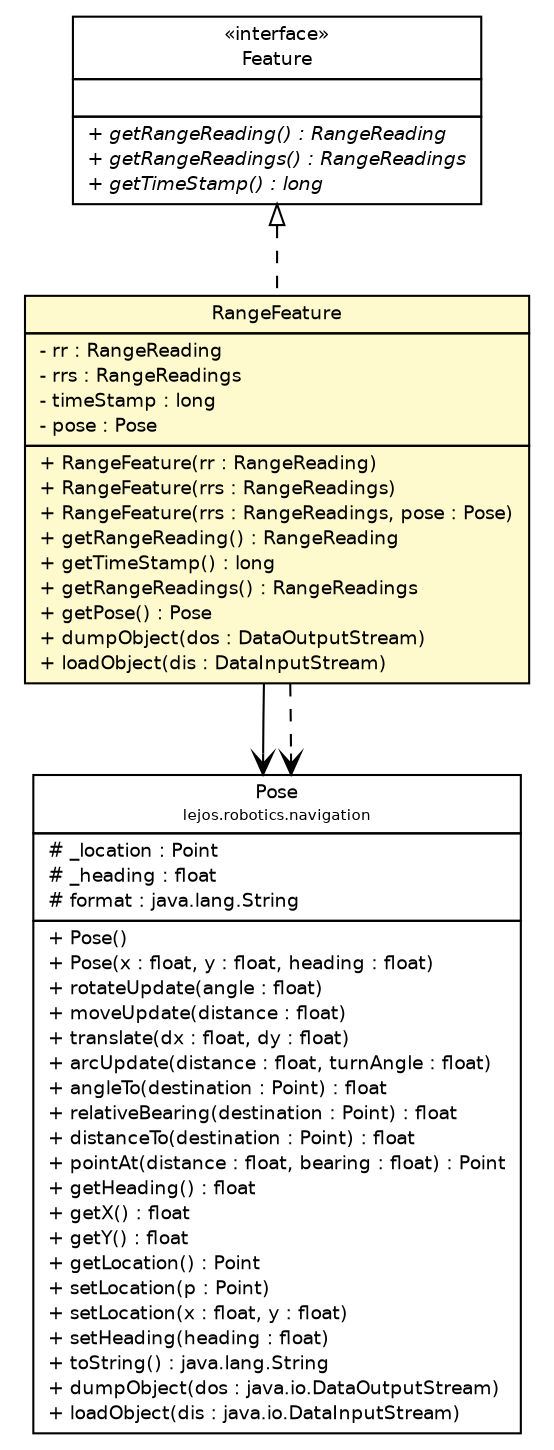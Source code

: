 #!/usr/local/bin/dot
#
# Class diagram 
# Generated by UMLGraph version R5_6-24-gf6e263 (http://www.umlgraph.org/)
#

digraph G {
	edge [fontname="Helvetica",fontsize=10,labelfontname="Helvetica",labelfontsize=10];
	node [fontname="Helvetica",fontsize=10,shape=plaintext];
	nodesep=0.25;
	ranksep=0.5;
	// lejos.robotics.navigation.Pose
	c3402 [label=<<table title="lejos.robotics.navigation.Pose" border="0" cellborder="1" cellspacing="0" cellpadding="2" port="p" href="../navigation/Pose.html">
		<tr><td><table border="0" cellspacing="0" cellpadding="1">
<tr><td align="center" balign="center"> Pose </td></tr>
<tr><td align="center" balign="center"><font point-size="7.0"> lejos.robotics.navigation </font></td></tr>
		</table></td></tr>
		<tr><td><table border="0" cellspacing="0" cellpadding="1">
<tr><td align="left" balign="left"> # _location : Point </td></tr>
<tr><td align="left" balign="left"> # _heading : float </td></tr>
<tr><td align="left" balign="left"> # format : java.lang.String </td></tr>
		</table></td></tr>
		<tr><td><table border="0" cellspacing="0" cellpadding="1">
<tr><td align="left" balign="left"> + Pose() </td></tr>
<tr><td align="left" balign="left"> + Pose(x : float, y : float, heading : float) </td></tr>
<tr><td align="left" balign="left"> + rotateUpdate(angle : float) </td></tr>
<tr><td align="left" balign="left"> + moveUpdate(distance : float) </td></tr>
<tr><td align="left" balign="left"> + translate(dx : float, dy : float) </td></tr>
<tr><td align="left" balign="left"> + arcUpdate(distance : float, turnAngle : float) </td></tr>
<tr><td align="left" balign="left"> + angleTo(destination : Point) : float </td></tr>
<tr><td align="left" balign="left"> + relativeBearing(destination : Point) : float </td></tr>
<tr><td align="left" balign="left"> + distanceTo(destination : Point) : float </td></tr>
<tr><td align="left" balign="left"> + pointAt(distance : float, bearing : float) : Point </td></tr>
<tr><td align="left" balign="left"> + getHeading() : float </td></tr>
<tr><td align="left" balign="left"> + getX() : float </td></tr>
<tr><td align="left" balign="left"> + getY() : float </td></tr>
<tr><td align="left" balign="left"> + getLocation() : Point </td></tr>
<tr><td align="left" balign="left"> + setLocation(p : Point) </td></tr>
<tr><td align="left" balign="left"> + setLocation(x : float, y : float) </td></tr>
<tr><td align="left" balign="left"> + setHeading(heading : float) </td></tr>
<tr><td align="left" balign="left"> + toString() : java.lang.String </td></tr>
<tr><td align="left" balign="left"> + dumpObject(dos : java.io.DataOutputStream) </td></tr>
<tr><td align="left" balign="left"> + loadObject(dis : java.io.DataInputStream) </td></tr>
		</table></td></tr>
		</table>>, URL="../navigation/Pose.html", fontname="Helvetica", fontcolor="black", fontsize=9.0];
	// lejos.robotics.objectdetection.Feature
	c3406 [label=<<table title="lejos.robotics.objectdetection.Feature" border="0" cellborder="1" cellspacing="0" cellpadding="2" port="p" href="./Feature.html">
		<tr><td><table border="0" cellspacing="0" cellpadding="1">
<tr><td align="center" balign="center"> &#171;interface&#187; </td></tr>
<tr><td align="center" balign="center"> Feature </td></tr>
		</table></td></tr>
		<tr><td><table border="0" cellspacing="0" cellpadding="1">
<tr><td align="left" balign="left">  </td></tr>
		</table></td></tr>
		<tr><td><table border="0" cellspacing="0" cellpadding="1">
<tr><td align="left" balign="left"><font face="Helvetica-Oblique" point-size="9.0"> + getRangeReading() : RangeReading </font></td></tr>
<tr><td align="left" balign="left"><font face="Helvetica-Oblique" point-size="9.0"> + getRangeReadings() : RangeReadings </font></td></tr>
<tr><td align="left" balign="left"><font face="Helvetica-Oblique" point-size="9.0"> + getTimeStamp() : long </font></td></tr>
		</table></td></tr>
		</table>>, URL="./Feature.html", fontname="Helvetica", fontcolor="black", fontsize=9.0];
	// lejos.robotics.objectdetection.RangeFeature
	c3413 [label=<<table title="lejos.robotics.objectdetection.RangeFeature" border="0" cellborder="1" cellspacing="0" cellpadding="2" port="p" bgcolor="lemonChiffon" href="./RangeFeature.html">
		<tr><td><table border="0" cellspacing="0" cellpadding="1">
<tr><td align="center" balign="center"> RangeFeature </td></tr>
		</table></td></tr>
		<tr><td><table border="0" cellspacing="0" cellpadding="1">
<tr><td align="left" balign="left"> - rr : RangeReading </td></tr>
<tr><td align="left" balign="left"> - rrs : RangeReadings </td></tr>
<tr><td align="left" balign="left"> - timeStamp : long </td></tr>
<tr><td align="left" balign="left"> - pose : Pose </td></tr>
		</table></td></tr>
		<tr><td><table border="0" cellspacing="0" cellpadding="1">
<tr><td align="left" balign="left"> + RangeFeature(rr : RangeReading) </td></tr>
<tr><td align="left" balign="left"> + RangeFeature(rrs : RangeReadings) </td></tr>
<tr><td align="left" balign="left"> + RangeFeature(rrs : RangeReadings, pose : Pose) </td></tr>
<tr><td align="left" balign="left"> + getRangeReading() : RangeReading </td></tr>
<tr><td align="left" balign="left"> + getTimeStamp() : long </td></tr>
<tr><td align="left" balign="left"> + getRangeReadings() : RangeReadings </td></tr>
<tr><td align="left" balign="left"> + getPose() : Pose </td></tr>
<tr><td align="left" balign="left"> + dumpObject(dos : DataOutputStream) </td></tr>
<tr><td align="left" balign="left"> + loadObject(dis : DataInputStream) </td></tr>
		</table></td></tr>
		</table>>, URL="./RangeFeature.html", fontname="Helvetica", fontcolor="black", fontsize=9.0];
	//lejos.robotics.objectdetection.RangeFeature implements lejos.robotics.objectdetection.Feature
	c3406:p -> c3413:p [dir=back,arrowtail=empty,style=dashed];
	// lejos.robotics.objectdetection.RangeFeature NAVASSOC lejos.robotics.navigation.Pose
	c3413:p -> c3402:p [taillabel="", label="", headlabel="", fontname="Helvetica", fontcolor="black", fontsize=10.0, color="black", arrowhead=open];
	// lejos.robotics.objectdetection.RangeFeature DEPEND lejos.robotics.navigation.Pose
	c3413:p -> c3402:p [taillabel="", label="", headlabel="", fontname="Helvetica", fontcolor="black", fontsize=10.0, color="black", arrowhead=open, style=dashed];
}

